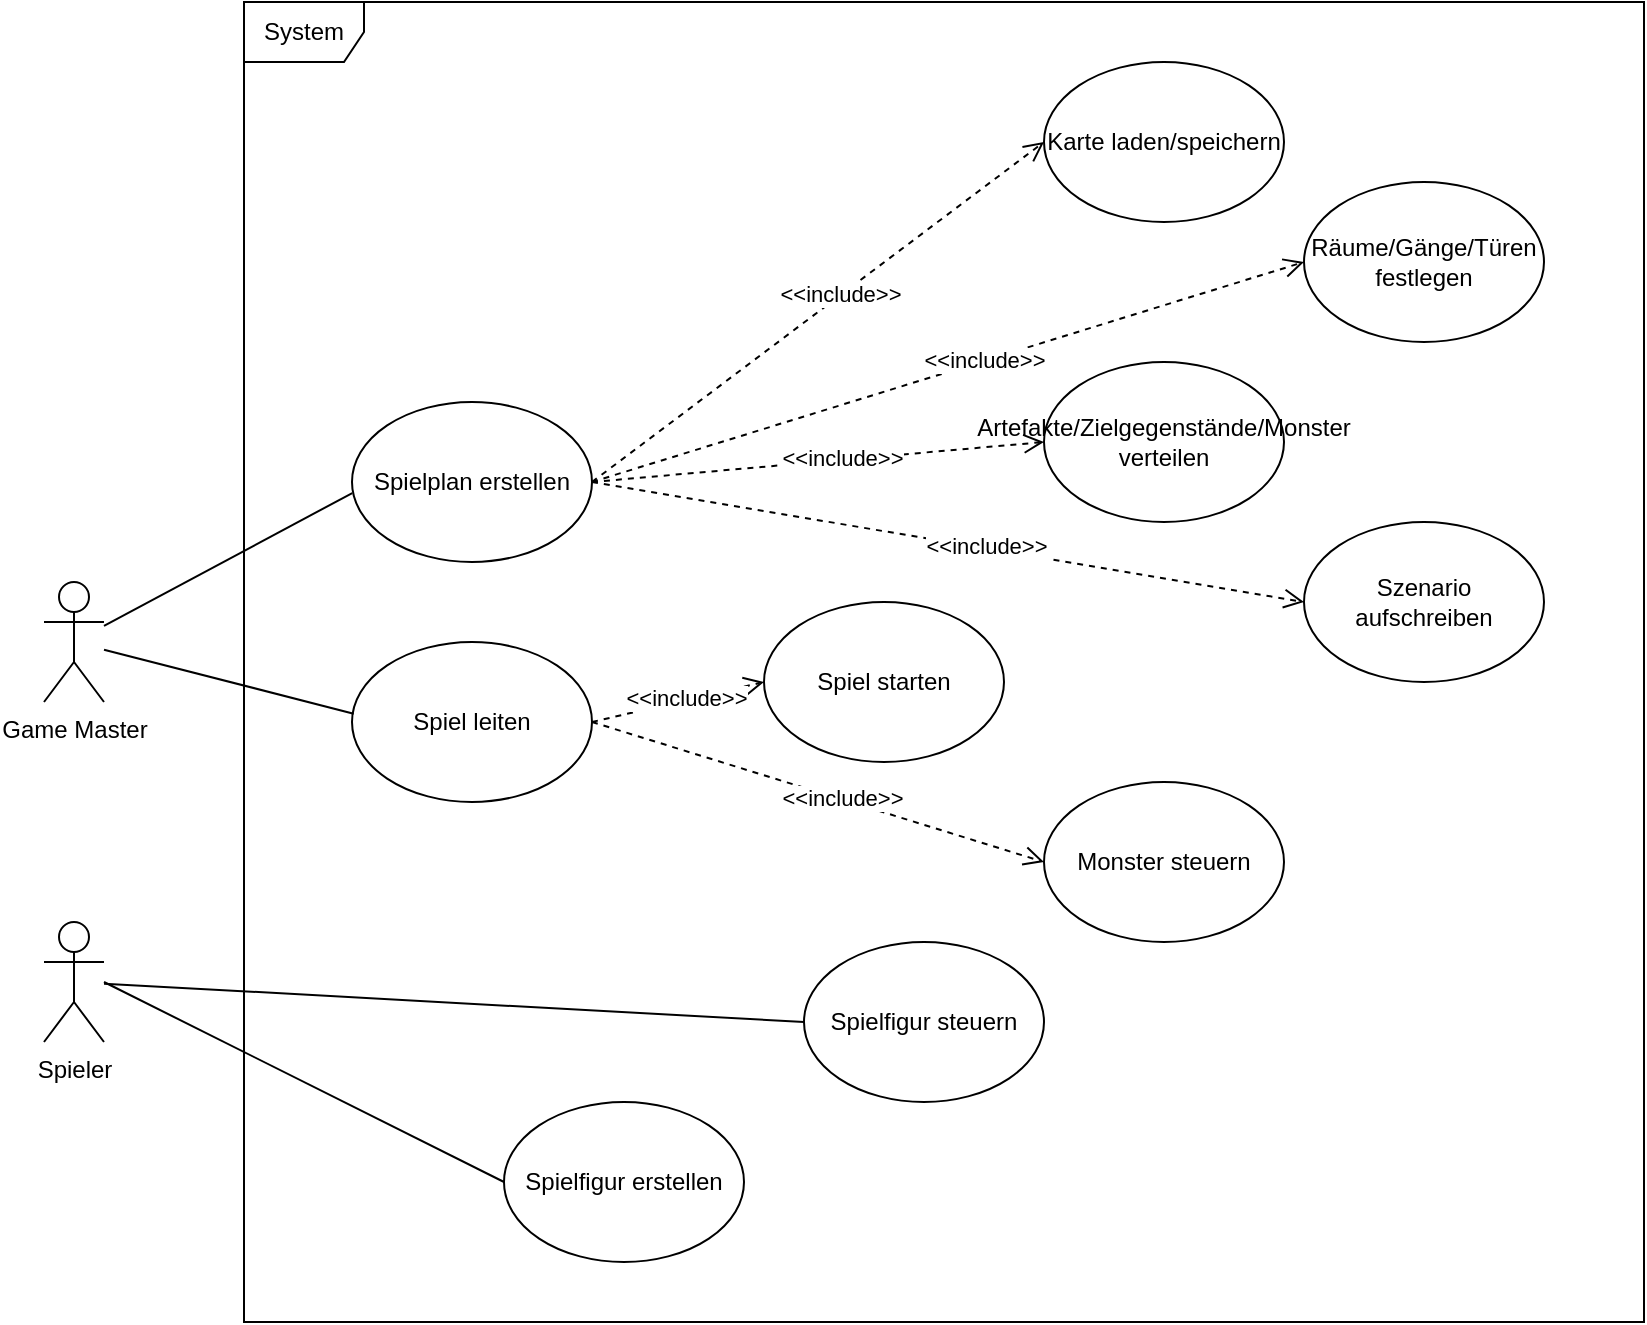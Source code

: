 <mxfile version="20.5.3" type="device"><diagram id="Xo2hSFF08R6tpPKmiT8T" name="Seite-1"><mxGraphModel dx="1422" dy="2041" grid="1" gridSize="10" guides="1" tooltips="1" connect="1" arrows="1" fold="1" page="1" pageScale="1" pageWidth="827" pageHeight="1169" math="0" shadow="0"><root><mxCell id="0"/><mxCell id="1" parent="0"/><mxCell id="2GxShzCnvCW_l_8t8r4v-46" value="System" style="shape=umlFrame;whiteSpace=wrap;html=1;" vertex="1" parent="1"><mxGeometry x="240" y="-70" width="700" height="660" as="geometry"/></mxCell><mxCell id="2GxShzCnvCW_l_8t8r4v-1" value="Game Master" style="shape=umlActor;verticalLabelPosition=bottom;verticalAlign=top;html=1;outlineConnect=0;" vertex="1" parent="1"><mxGeometry x="140" y="220" width="30" height="60" as="geometry"/></mxCell><mxCell id="2GxShzCnvCW_l_8t8r4v-3" value="Spieler" style="shape=umlActor;verticalLabelPosition=bottom;verticalAlign=top;html=1;outlineConnect=0;" vertex="1" parent="1"><mxGeometry x="140" y="390" width="30" height="60" as="geometry"/></mxCell><mxCell id="2GxShzCnvCW_l_8t8r4v-4" value="Spielplan erstellen" style="ellipse;whiteSpace=wrap;html=1;" vertex="1" parent="1"><mxGeometry x="294" y="130" width="120" height="80" as="geometry"/></mxCell><mxCell id="2GxShzCnvCW_l_8t8r4v-5" value="Spiel leiten" style="ellipse;whiteSpace=wrap;html=1;" vertex="1" parent="1"><mxGeometry x="294" y="250" width="120" height="80" as="geometry"/></mxCell><mxCell id="2GxShzCnvCW_l_8t8r4v-6" value="Spielfigur steuern" style="ellipse;whiteSpace=wrap;html=1;" vertex="1" parent="1"><mxGeometry x="520" y="400" width="120" height="80" as="geometry"/></mxCell><mxCell id="2GxShzCnvCW_l_8t8r4v-7" value="Räume/Gänge/Türen festlegen" style="ellipse;whiteSpace=wrap;html=1;" vertex="1" parent="1"><mxGeometry x="770" y="20" width="120" height="80" as="geometry"/></mxCell><mxCell id="2GxShzCnvCW_l_8t8r4v-8" value="Artefakte/Zielgegenstände/Monster verteilen" style="ellipse;whiteSpace=wrap;html=1;" vertex="1" parent="1"><mxGeometry x="640" y="110" width="120" height="80" as="geometry"/></mxCell><mxCell id="2GxShzCnvCW_l_8t8r4v-9" value="Szenario aufschreiben" style="ellipse;whiteSpace=wrap;html=1;" vertex="1" parent="1"><mxGeometry x="770" y="190" width="120" height="80" as="geometry"/></mxCell><mxCell id="2GxShzCnvCW_l_8t8r4v-11" value="" style="html=1;verticalAlign=bottom;endArrow=open;dashed=1;endSize=8;rounded=0;exitX=1;exitY=0.5;exitDx=0;exitDy=0;entryX=0;entryY=0.5;entryDx=0;entryDy=0;" edge="1" parent="1" source="2GxShzCnvCW_l_8t8r4v-4" target="2GxShzCnvCW_l_8t8r4v-7"><mxGeometry x="0.072" y="1" relative="1" as="geometry"><mxPoint x="680" y="310" as="sourcePoint"/><mxPoint x="600" y="310" as="targetPoint"/><mxPoint as="offset"/></mxGeometry></mxCell><mxCell id="2GxShzCnvCW_l_8t8r4v-12" value="&amp;lt;&amp;lt;include&amp;gt;&amp;gt;" style="edgeLabel;html=1;align=center;verticalAlign=middle;resizable=0;points=[];" vertex="1" connectable="0" parent="2GxShzCnvCW_l_8t8r4v-11"><mxGeometry x="0.103" y="1" relative="1" as="geometry"><mxPoint as="offset"/></mxGeometry></mxCell><mxCell id="2GxShzCnvCW_l_8t8r4v-13" value="" style="html=1;verticalAlign=bottom;endArrow=open;dashed=1;endSize=8;rounded=0;exitX=1;exitY=0.5;exitDx=0;exitDy=0;entryX=0;entryY=0.5;entryDx=0;entryDy=0;" edge="1" parent="1" source="2GxShzCnvCW_l_8t8r4v-4" target="2GxShzCnvCW_l_8t8r4v-8"><mxGeometry x="0.072" y="1" relative="1" as="geometry"><mxPoint x="424" y="180" as="sourcePoint"/><mxPoint x="660.0" y="70" as="targetPoint"/><mxPoint as="offset"/></mxGeometry></mxCell><mxCell id="2GxShzCnvCW_l_8t8r4v-14" value="&amp;lt;&amp;lt;include&amp;gt;&amp;gt;" style="edgeLabel;html=1;align=center;verticalAlign=middle;resizable=0;points=[];" vertex="1" connectable="0" parent="2GxShzCnvCW_l_8t8r4v-13"><mxGeometry x="0.103" y="1" relative="1" as="geometry"><mxPoint as="offset"/></mxGeometry></mxCell><mxCell id="2GxShzCnvCW_l_8t8r4v-15" value="" style="html=1;verticalAlign=bottom;endArrow=open;dashed=1;endSize=8;rounded=0;exitX=1;exitY=0.5;exitDx=0;exitDy=0;entryX=0;entryY=0.5;entryDx=0;entryDy=0;" edge="1" parent="1" source="2GxShzCnvCW_l_8t8r4v-4" target="2GxShzCnvCW_l_8t8r4v-9"><mxGeometry x="0.072" y="1" relative="1" as="geometry"><mxPoint x="434" y="190" as="sourcePoint"/><mxPoint x="670.0" y="80" as="targetPoint"/><mxPoint as="offset"/></mxGeometry></mxCell><mxCell id="2GxShzCnvCW_l_8t8r4v-16" value="&amp;lt;&amp;lt;include&amp;gt;&amp;gt;" style="edgeLabel;html=1;align=center;verticalAlign=middle;resizable=0;points=[];" vertex="1" connectable="0" parent="2GxShzCnvCW_l_8t8r4v-15"><mxGeometry x="0.103" y="1" relative="1" as="geometry"><mxPoint as="offset"/></mxGeometry></mxCell><mxCell id="2GxShzCnvCW_l_8t8r4v-17" value="Karte laden/speichern" style="ellipse;whiteSpace=wrap;html=1;" vertex="1" parent="1"><mxGeometry x="640" y="-40" width="120" height="80" as="geometry"/></mxCell><mxCell id="2GxShzCnvCW_l_8t8r4v-18" value="" style="html=1;verticalAlign=bottom;endArrow=open;dashed=1;endSize=8;rounded=0;exitX=1;exitY=0.5;exitDx=0;exitDy=0;entryX=0;entryY=0.5;entryDx=0;entryDy=0;" edge="1" parent="1" source="2GxShzCnvCW_l_8t8r4v-4" target="2GxShzCnvCW_l_8t8r4v-17"><mxGeometry x="0.072" y="1" relative="1" as="geometry"><mxPoint x="424" y="180" as="sourcePoint"/><mxPoint x="660.0" y="70" as="targetPoint"/><mxPoint as="offset"/></mxGeometry></mxCell><mxCell id="2GxShzCnvCW_l_8t8r4v-19" value="&amp;lt;&amp;lt;include&amp;gt;&amp;gt;" style="edgeLabel;html=1;align=center;verticalAlign=middle;resizable=0;points=[];" vertex="1" connectable="0" parent="2GxShzCnvCW_l_8t8r4v-18"><mxGeometry x="0.103" y="1" relative="1" as="geometry"><mxPoint as="offset"/></mxGeometry></mxCell><mxCell id="2GxShzCnvCW_l_8t8r4v-20" value="Spiel starten" style="ellipse;whiteSpace=wrap;html=1;" vertex="1" parent="1"><mxGeometry x="500" y="230" width="120" height="80" as="geometry"/></mxCell><mxCell id="2GxShzCnvCW_l_8t8r4v-21" value="Monster steuern" style="ellipse;whiteSpace=wrap;html=1;" vertex="1" parent="1"><mxGeometry x="640" y="320" width="120" height="80" as="geometry"/></mxCell><mxCell id="2GxShzCnvCW_l_8t8r4v-22" value="" style="html=1;verticalAlign=bottom;endArrow=open;dashed=1;endSize=8;rounded=0;exitX=1;exitY=0.5;exitDx=0;exitDy=0;entryX=0;entryY=0.5;entryDx=0;entryDy=0;" edge="1" parent="1" source="2GxShzCnvCW_l_8t8r4v-5" target="2GxShzCnvCW_l_8t8r4v-20"><mxGeometry x="0.072" y="1" relative="1" as="geometry"><mxPoint x="434" y="190" as="sourcePoint"/><mxPoint x="670.0" y="80" as="targetPoint"/><mxPoint as="offset"/></mxGeometry></mxCell><mxCell id="2GxShzCnvCW_l_8t8r4v-23" value="&amp;lt;&amp;lt;include&amp;gt;&amp;gt;" style="edgeLabel;html=1;align=center;verticalAlign=middle;resizable=0;points=[];" vertex="1" connectable="0" parent="2GxShzCnvCW_l_8t8r4v-22"><mxGeometry x="0.103" y="1" relative="1" as="geometry"><mxPoint as="offset"/></mxGeometry></mxCell><mxCell id="2GxShzCnvCW_l_8t8r4v-24" value="" style="html=1;verticalAlign=bottom;endArrow=open;dashed=1;endSize=8;rounded=0;exitX=1;exitY=0.5;exitDx=0;exitDy=0;entryX=0;entryY=0.5;entryDx=0;entryDy=0;" edge="1" parent="1" source="2GxShzCnvCW_l_8t8r4v-5" target="2GxShzCnvCW_l_8t8r4v-21"><mxGeometry x="0.072" y="1" relative="1" as="geometry"><mxPoint x="444" y="200" as="sourcePoint"/><mxPoint x="680.0" y="90" as="targetPoint"/><mxPoint as="offset"/></mxGeometry></mxCell><mxCell id="2GxShzCnvCW_l_8t8r4v-25" value="&amp;lt;&amp;lt;include&amp;gt;&amp;gt;" style="edgeLabel;html=1;align=center;verticalAlign=middle;resizable=0;points=[];" vertex="1" connectable="0" parent="2GxShzCnvCW_l_8t8r4v-24"><mxGeometry x="0.103" y="1" relative="1" as="geometry"><mxPoint as="offset"/></mxGeometry></mxCell><mxCell id="2GxShzCnvCW_l_8t8r4v-41" value="" style="endArrow=none;html=1;rounded=0;entryX=0;entryY=0.5;entryDx=0;entryDy=0;" edge="1" parent="1" source="2GxShzCnvCW_l_8t8r4v-3" target="2GxShzCnvCW_l_8t8r4v-6"><mxGeometry width="50" height="50" relative="1" as="geometry"><mxPoint x="260" y="520" as="sourcePoint"/><mxPoint x="310" y="470" as="targetPoint"/></mxGeometry></mxCell><mxCell id="2GxShzCnvCW_l_8t8r4v-42" value="" style="endArrow=none;html=1;rounded=0;entryX=0.007;entryY=0.448;entryDx=0;entryDy=0;entryPerimeter=0;" edge="1" parent="1" source="2GxShzCnvCW_l_8t8r4v-1" target="2GxShzCnvCW_l_8t8r4v-5"><mxGeometry width="50" height="50" relative="1" as="geometry"><mxPoint x="220" y="380" as="sourcePoint"/><mxPoint x="270" y="330" as="targetPoint"/></mxGeometry></mxCell><mxCell id="2GxShzCnvCW_l_8t8r4v-44" value="" style="endArrow=none;html=1;rounded=0;entryX=0.001;entryY=0.569;entryDx=0;entryDy=0;entryPerimeter=0;" edge="1" parent="1" source="2GxShzCnvCW_l_8t8r4v-1" target="2GxShzCnvCW_l_8t8r4v-4"><mxGeometry width="50" height="50" relative="1" as="geometry"><mxPoint x="190" y="210" as="sourcePoint"/><mxPoint x="240" y="160" as="targetPoint"/></mxGeometry></mxCell><mxCell id="2GxShzCnvCW_l_8t8r4v-47" value="Spielfigur erstellen" style="ellipse;whiteSpace=wrap;html=1;" vertex="1" parent="1"><mxGeometry x="370" y="480" width="120" height="80" as="geometry"/></mxCell><mxCell id="2GxShzCnvCW_l_8t8r4v-48" value="" style="endArrow=none;html=1;rounded=0;entryX=0;entryY=0.5;entryDx=0;entryDy=0;" edge="1" parent="1" target="2GxShzCnvCW_l_8t8r4v-47"><mxGeometry width="50" height="50" relative="1" as="geometry"><mxPoint x="170" y="420" as="sourcePoint"/><mxPoint x="530" y="450" as="targetPoint"/></mxGeometry></mxCell></root></mxGraphModel></diagram></mxfile>